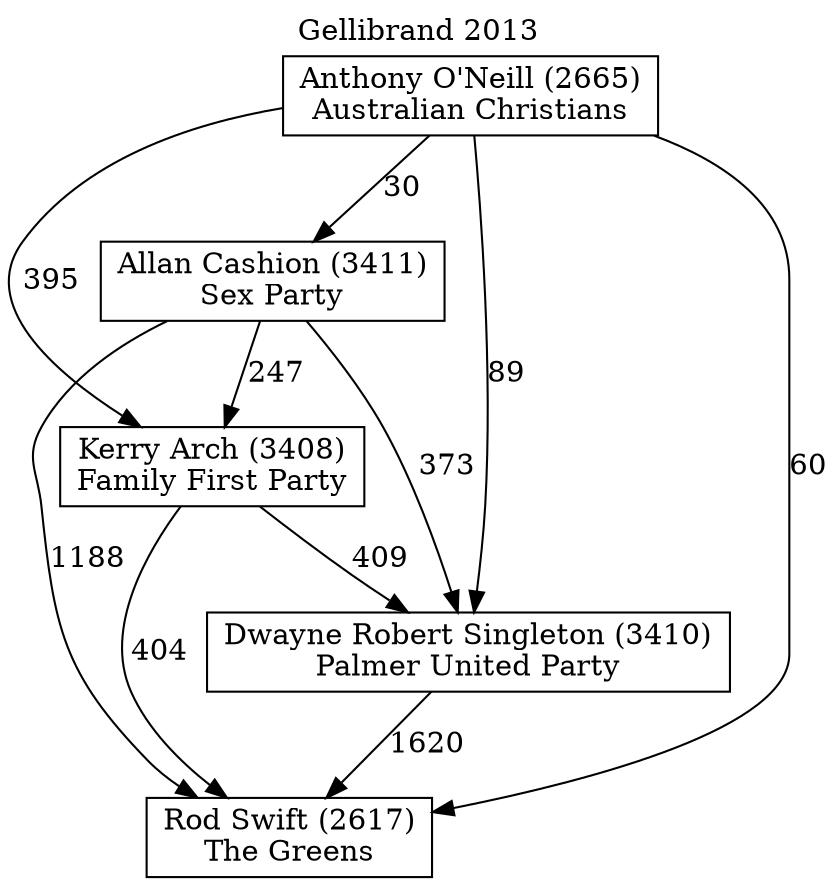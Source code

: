 // House preference flow
digraph "Rod Swift (2617)_Gellibrand_2013" {
	graph [label="Gellibrand 2013" labelloc=t mclimit=10]
	node [shape=box]
	"Rod Swift (2617)" [label="Rod Swift (2617)
The Greens"]
	"Dwayne Robert Singleton (3410)" [label="Dwayne Robert Singleton (3410)
Palmer United Party"]
	"Kerry Arch (3408)" [label="Kerry Arch (3408)
Family First Party"]
	"Allan Cashion (3411)" [label="Allan Cashion (3411)
Sex Party"]
	"Anthony O'Neill (2665)" [label="Anthony O'Neill (2665)
Australian Christians"]
	"Rod Swift (2617)" [label="Rod Swift (2617)
The Greens"]
	"Kerry Arch (3408)" [label="Kerry Arch (3408)
Family First Party"]
	"Allan Cashion (3411)" [label="Allan Cashion (3411)
Sex Party"]
	"Anthony O'Neill (2665)" [label="Anthony O'Neill (2665)
Australian Christians"]
	"Rod Swift (2617)" [label="Rod Swift (2617)
The Greens"]
	"Allan Cashion (3411)" [label="Allan Cashion (3411)
Sex Party"]
	"Anthony O'Neill (2665)" [label="Anthony O'Neill (2665)
Australian Christians"]
	"Rod Swift (2617)" [label="Rod Swift (2617)
The Greens"]
	"Anthony O'Neill (2665)" [label="Anthony O'Neill (2665)
Australian Christians"]
	"Anthony O'Neill (2665)" [label="Anthony O'Neill (2665)
Australian Christians"]
	"Allan Cashion (3411)" [label="Allan Cashion (3411)
Sex Party"]
	"Anthony O'Neill (2665)" [label="Anthony O'Neill (2665)
Australian Christians"]
	"Anthony O'Neill (2665)" [label="Anthony O'Neill (2665)
Australian Christians"]
	"Kerry Arch (3408)" [label="Kerry Arch (3408)
Family First Party"]
	"Allan Cashion (3411)" [label="Allan Cashion (3411)
Sex Party"]
	"Anthony O'Neill (2665)" [label="Anthony O'Neill (2665)
Australian Christians"]
	"Kerry Arch (3408)" [label="Kerry Arch (3408)
Family First Party"]
	"Anthony O'Neill (2665)" [label="Anthony O'Neill (2665)
Australian Christians"]
	"Anthony O'Neill (2665)" [label="Anthony O'Neill (2665)
Australian Christians"]
	"Allan Cashion (3411)" [label="Allan Cashion (3411)
Sex Party"]
	"Anthony O'Neill (2665)" [label="Anthony O'Neill (2665)
Australian Christians"]
	"Anthony O'Neill (2665)" [label="Anthony O'Neill (2665)
Australian Christians"]
	"Dwayne Robert Singleton (3410)" [label="Dwayne Robert Singleton (3410)
Palmer United Party"]
	"Kerry Arch (3408)" [label="Kerry Arch (3408)
Family First Party"]
	"Allan Cashion (3411)" [label="Allan Cashion (3411)
Sex Party"]
	"Anthony O'Neill (2665)" [label="Anthony O'Neill (2665)
Australian Christians"]
	"Dwayne Robert Singleton (3410)" [label="Dwayne Robert Singleton (3410)
Palmer United Party"]
	"Allan Cashion (3411)" [label="Allan Cashion (3411)
Sex Party"]
	"Anthony O'Neill (2665)" [label="Anthony O'Neill (2665)
Australian Christians"]
	"Dwayne Robert Singleton (3410)" [label="Dwayne Robert Singleton (3410)
Palmer United Party"]
	"Anthony O'Neill (2665)" [label="Anthony O'Neill (2665)
Australian Christians"]
	"Anthony O'Neill (2665)" [label="Anthony O'Neill (2665)
Australian Christians"]
	"Allan Cashion (3411)" [label="Allan Cashion (3411)
Sex Party"]
	"Anthony O'Neill (2665)" [label="Anthony O'Neill (2665)
Australian Christians"]
	"Anthony O'Neill (2665)" [label="Anthony O'Neill (2665)
Australian Christians"]
	"Kerry Arch (3408)" [label="Kerry Arch (3408)
Family First Party"]
	"Allan Cashion (3411)" [label="Allan Cashion (3411)
Sex Party"]
	"Anthony O'Neill (2665)" [label="Anthony O'Neill (2665)
Australian Christians"]
	"Kerry Arch (3408)" [label="Kerry Arch (3408)
Family First Party"]
	"Anthony O'Neill (2665)" [label="Anthony O'Neill (2665)
Australian Christians"]
	"Anthony O'Neill (2665)" [label="Anthony O'Neill (2665)
Australian Christians"]
	"Allan Cashion (3411)" [label="Allan Cashion (3411)
Sex Party"]
	"Anthony O'Neill (2665)" [label="Anthony O'Neill (2665)
Australian Christians"]
	"Anthony O'Neill (2665)" [label="Anthony O'Neill (2665)
Australian Christians"]
	"Dwayne Robert Singleton (3410)" -> "Rod Swift (2617)" [label=1620]
	"Kerry Arch (3408)" -> "Dwayne Robert Singleton (3410)" [label=409]
	"Allan Cashion (3411)" -> "Kerry Arch (3408)" [label=247]
	"Anthony O'Neill (2665)" -> "Allan Cashion (3411)" [label=30]
	"Kerry Arch (3408)" -> "Rod Swift (2617)" [label=404]
	"Allan Cashion (3411)" -> "Rod Swift (2617)" [label=1188]
	"Anthony O'Neill (2665)" -> "Rod Swift (2617)" [label=60]
	"Anthony O'Neill (2665)" -> "Kerry Arch (3408)" [label=395]
	"Allan Cashion (3411)" -> "Dwayne Robert Singleton (3410)" [label=373]
	"Anthony O'Neill (2665)" -> "Dwayne Robert Singleton (3410)" [label=89]
}
